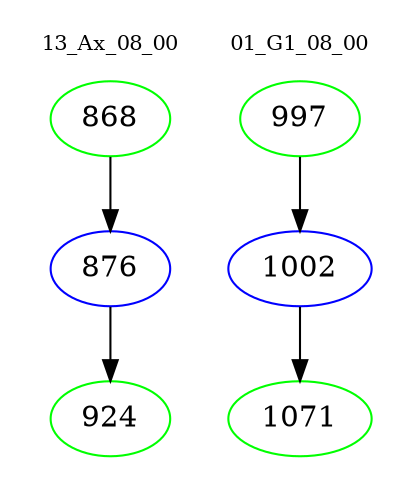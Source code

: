 digraph{
subgraph cluster_0 {
color = white
label = "13_Ax_08_00";
fontsize=10;
T0_868 [label="868", color="green"]
T0_868 -> T0_876 [color="black"]
T0_876 [label="876", color="blue"]
T0_876 -> T0_924 [color="black"]
T0_924 [label="924", color="green"]
}
subgraph cluster_1 {
color = white
label = "01_G1_08_00";
fontsize=10;
T1_997 [label="997", color="green"]
T1_997 -> T1_1002 [color="black"]
T1_1002 [label="1002", color="blue"]
T1_1002 -> T1_1071 [color="black"]
T1_1071 [label="1071", color="green"]
}
}
